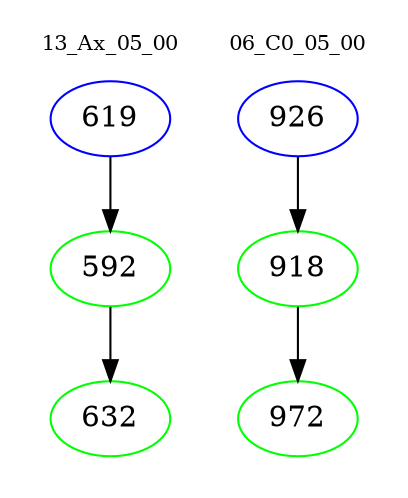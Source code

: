 digraph{
subgraph cluster_0 {
color = white
label = "13_Ax_05_00";
fontsize=10;
T0_619 [label="619", color="blue"]
T0_619 -> T0_592 [color="black"]
T0_592 [label="592", color="green"]
T0_592 -> T0_632 [color="black"]
T0_632 [label="632", color="green"]
}
subgraph cluster_1 {
color = white
label = "06_C0_05_00";
fontsize=10;
T1_926 [label="926", color="blue"]
T1_926 -> T1_918 [color="black"]
T1_918 [label="918", color="green"]
T1_918 -> T1_972 [color="black"]
T1_972 [label="972", color="green"]
}
}

